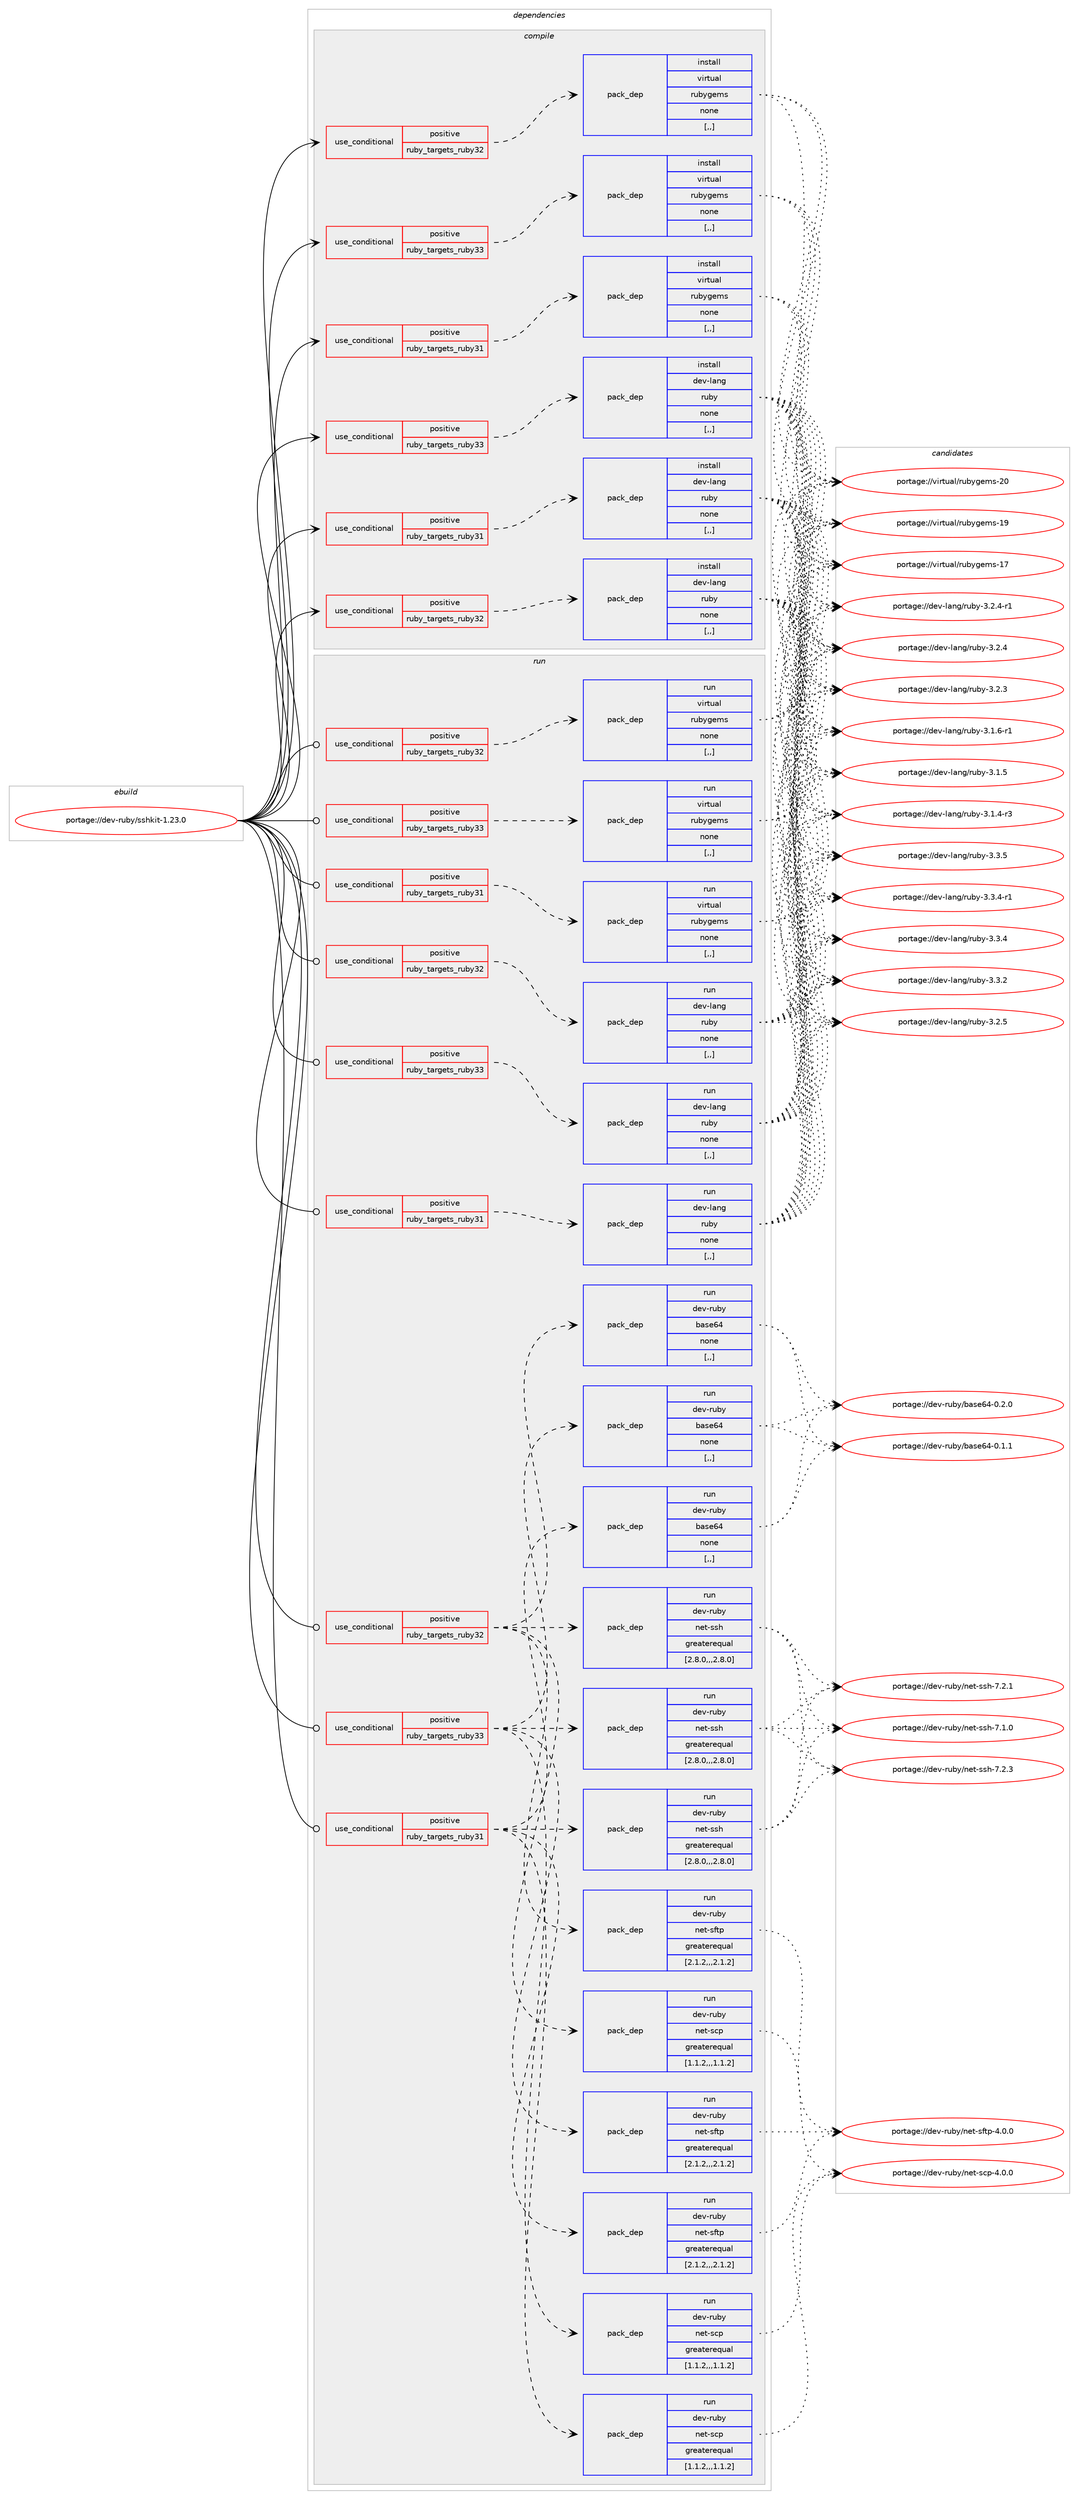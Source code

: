 digraph prolog {

# *************
# Graph options
# *************

newrank=true;
concentrate=true;
compound=true;
graph [rankdir=LR,fontname=Helvetica,fontsize=10,ranksep=1.5];#, ranksep=2.5, nodesep=0.2];
edge  [arrowhead=vee];
node  [fontname=Helvetica,fontsize=10];

# **********
# The ebuild
# **********

subgraph cluster_leftcol {
color=gray;
label=<<i>ebuild</i>>;
id [label="portage://dev-ruby/sshkit-1.23.0", color=red, width=4, href="../dev-ruby/sshkit-1.23.0.svg"];
}

# ****************
# The dependencies
# ****************

subgraph cluster_midcol {
color=gray;
label=<<i>dependencies</i>>;
subgraph cluster_compile {
fillcolor="#eeeeee";
style=filled;
label=<<i>compile</i>>;
subgraph cond188318 {
dependency700925 [label=<<TABLE BORDER="0" CELLBORDER="1" CELLSPACING="0" CELLPADDING="4"><TR><TD ROWSPAN="3" CELLPADDING="10">use_conditional</TD></TR><TR><TD>positive</TD></TR><TR><TD>ruby_targets_ruby31</TD></TR></TABLE>>, shape=none, color=red];
subgraph pack507626 {
dependency700926 [label=<<TABLE BORDER="0" CELLBORDER="1" CELLSPACING="0" CELLPADDING="4" WIDTH="220"><TR><TD ROWSPAN="6" CELLPADDING="30">pack_dep</TD></TR><TR><TD WIDTH="110">install</TD></TR><TR><TD>dev-lang</TD></TR><TR><TD>ruby</TD></TR><TR><TD>none</TD></TR><TR><TD>[,,]</TD></TR></TABLE>>, shape=none, color=blue];
}
dependency700925:e -> dependency700926:w [weight=20,style="dashed",arrowhead="vee"];
}
id:e -> dependency700925:w [weight=20,style="solid",arrowhead="vee"];
subgraph cond188319 {
dependency700927 [label=<<TABLE BORDER="0" CELLBORDER="1" CELLSPACING="0" CELLPADDING="4"><TR><TD ROWSPAN="3" CELLPADDING="10">use_conditional</TD></TR><TR><TD>positive</TD></TR><TR><TD>ruby_targets_ruby31</TD></TR></TABLE>>, shape=none, color=red];
subgraph pack507627 {
dependency700928 [label=<<TABLE BORDER="0" CELLBORDER="1" CELLSPACING="0" CELLPADDING="4" WIDTH="220"><TR><TD ROWSPAN="6" CELLPADDING="30">pack_dep</TD></TR><TR><TD WIDTH="110">install</TD></TR><TR><TD>virtual</TD></TR><TR><TD>rubygems</TD></TR><TR><TD>none</TD></TR><TR><TD>[,,]</TD></TR></TABLE>>, shape=none, color=blue];
}
dependency700927:e -> dependency700928:w [weight=20,style="dashed",arrowhead="vee"];
}
id:e -> dependency700927:w [weight=20,style="solid",arrowhead="vee"];
subgraph cond188320 {
dependency700929 [label=<<TABLE BORDER="0" CELLBORDER="1" CELLSPACING="0" CELLPADDING="4"><TR><TD ROWSPAN="3" CELLPADDING="10">use_conditional</TD></TR><TR><TD>positive</TD></TR><TR><TD>ruby_targets_ruby32</TD></TR></TABLE>>, shape=none, color=red];
subgraph pack507628 {
dependency700930 [label=<<TABLE BORDER="0" CELLBORDER="1" CELLSPACING="0" CELLPADDING="4" WIDTH="220"><TR><TD ROWSPAN="6" CELLPADDING="30">pack_dep</TD></TR><TR><TD WIDTH="110">install</TD></TR><TR><TD>dev-lang</TD></TR><TR><TD>ruby</TD></TR><TR><TD>none</TD></TR><TR><TD>[,,]</TD></TR></TABLE>>, shape=none, color=blue];
}
dependency700929:e -> dependency700930:w [weight=20,style="dashed",arrowhead="vee"];
}
id:e -> dependency700929:w [weight=20,style="solid",arrowhead="vee"];
subgraph cond188321 {
dependency700931 [label=<<TABLE BORDER="0" CELLBORDER="1" CELLSPACING="0" CELLPADDING="4"><TR><TD ROWSPAN="3" CELLPADDING="10">use_conditional</TD></TR><TR><TD>positive</TD></TR><TR><TD>ruby_targets_ruby32</TD></TR></TABLE>>, shape=none, color=red];
subgraph pack507629 {
dependency700932 [label=<<TABLE BORDER="0" CELLBORDER="1" CELLSPACING="0" CELLPADDING="4" WIDTH="220"><TR><TD ROWSPAN="6" CELLPADDING="30">pack_dep</TD></TR><TR><TD WIDTH="110">install</TD></TR><TR><TD>virtual</TD></TR><TR><TD>rubygems</TD></TR><TR><TD>none</TD></TR><TR><TD>[,,]</TD></TR></TABLE>>, shape=none, color=blue];
}
dependency700931:e -> dependency700932:w [weight=20,style="dashed",arrowhead="vee"];
}
id:e -> dependency700931:w [weight=20,style="solid",arrowhead="vee"];
subgraph cond188322 {
dependency700933 [label=<<TABLE BORDER="0" CELLBORDER="1" CELLSPACING="0" CELLPADDING="4"><TR><TD ROWSPAN="3" CELLPADDING="10">use_conditional</TD></TR><TR><TD>positive</TD></TR><TR><TD>ruby_targets_ruby33</TD></TR></TABLE>>, shape=none, color=red];
subgraph pack507630 {
dependency700934 [label=<<TABLE BORDER="0" CELLBORDER="1" CELLSPACING="0" CELLPADDING="4" WIDTH="220"><TR><TD ROWSPAN="6" CELLPADDING="30">pack_dep</TD></TR><TR><TD WIDTH="110">install</TD></TR><TR><TD>dev-lang</TD></TR><TR><TD>ruby</TD></TR><TR><TD>none</TD></TR><TR><TD>[,,]</TD></TR></TABLE>>, shape=none, color=blue];
}
dependency700933:e -> dependency700934:w [weight=20,style="dashed",arrowhead="vee"];
}
id:e -> dependency700933:w [weight=20,style="solid",arrowhead="vee"];
subgraph cond188323 {
dependency700935 [label=<<TABLE BORDER="0" CELLBORDER="1" CELLSPACING="0" CELLPADDING="4"><TR><TD ROWSPAN="3" CELLPADDING="10">use_conditional</TD></TR><TR><TD>positive</TD></TR><TR><TD>ruby_targets_ruby33</TD></TR></TABLE>>, shape=none, color=red];
subgraph pack507631 {
dependency700936 [label=<<TABLE BORDER="0" CELLBORDER="1" CELLSPACING="0" CELLPADDING="4" WIDTH="220"><TR><TD ROWSPAN="6" CELLPADDING="30">pack_dep</TD></TR><TR><TD WIDTH="110">install</TD></TR><TR><TD>virtual</TD></TR><TR><TD>rubygems</TD></TR><TR><TD>none</TD></TR><TR><TD>[,,]</TD></TR></TABLE>>, shape=none, color=blue];
}
dependency700935:e -> dependency700936:w [weight=20,style="dashed",arrowhead="vee"];
}
id:e -> dependency700935:w [weight=20,style="solid",arrowhead="vee"];
}
subgraph cluster_compileandrun {
fillcolor="#eeeeee";
style=filled;
label=<<i>compile and run</i>>;
}
subgraph cluster_run {
fillcolor="#eeeeee";
style=filled;
label=<<i>run</i>>;
subgraph cond188324 {
dependency700937 [label=<<TABLE BORDER="0" CELLBORDER="1" CELLSPACING="0" CELLPADDING="4"><TR><TD ROWSPAN="3" CELLPADDING="10">use_conditional</TD></TR><TR><TD>positive</TD></TR><TR><TD>ruby_targets_ruby31</TD></TR></TABLE>>, shape=none, color=red];
subgraph pack507632 {
dependency700938 [label=<<TABLE BORDER="0" CELLBORDER="1" CELLSPACING="0" CELLPADDING="4" WIDTH="220"><TR><TD ROWSPAN="6" CELLPADDING="30">pack_dep</TD></TR><TR><TD WIDTH="110">run</TD></TR><TR><TD>dev-lang</TD></TR><TR><TD>ruby</TD></TR><TR><TD>none</TD></TR><TR><TD>[,,]</TD></TR></TABLE>>, shape=none, color=blue];
}
dependency700937:e -> dependency700938:w [weight=20,style="dashed",arrowhead="vee"];
}
id:e -> dependency700937:w [weight=20,style="solid",arrowhead="odot"];
subgraph cond188325 {
dependency700939 [label=<<TABLE BORDER="0" CELLBORDER="1" CELLSPACING="0" CELLPADDING="4"><TR><TD ROWSPAN="3" CELLPADDING="10">use_conditional</TD></TR><TR><TD>positive</TD></TR><TR><TD>ruby_targets_ruby31</TD></TR></TABLE>>, shape=none, color=red];
subgraph pack507633 {
dependency700940 [label=<<TABLE BORDER="0" CELLBORDER="1" CELLSPACING="0" CELLPADDING="4" WIDTH="220"><TR><TD ROWSPAN="6" CELLPADDING="30">pack_dep</TD></TR><TR><TD WIDTH="110">run</TD></TR><TR><TD>dev-ruby</TD></TR><TR><TD>base64</TD></TR><TR><TD>none</TD></TR><TR><TD>[,,]</TD></TR></TABLE>>, shape=none, color=blue];
}
dependency700939:e -> dependency700940:w [weight=20,style="dashed",arrowhead="vee"];
subgraph pack507634 {
dependency700941 [label=<<TABLE BORDER="0" CELLBORDER="1" CELLSPACING="0" CELLPADDING="4" WIDTH="220"><TR><TD ROWSPAN="6" CELLPADDING="30">pack_dep</TD></TR><TR><TD WIDTH="110">run</TD></TR><TR><TD>dev-ruby</TD></TR><TR><TD>net-ssh</TD></TR><TR><TD>greaterequal</TD></TR><TR><TD>[2.8.0,,,2.8.0]</TD></TR></TABLE>>, shape=none, color=blue];
}
dependency700939:e -> dependency700941:w [weight=20,style="dashed",arrowhead="vee"];
subgraph pack507635 {
dependency700942 [label=<<TABLE BORDER="0" CELLBORDER="1" CELLSPACING="0" CELLPADDING="4" WIDTH="220"><TR><TD ROWSPAN="6" CELLPADDING="30">pack_dep</TD></TR><TR><TD WIDTH="110">run</TD></TR><TR><TD>dev-ruby</TD></TR><TR><TD>net-scp</TD></TR><TR><TD>greaterequal</TD></TR><TR><TD>[1.1.2,,,1.1.2]</TD></TR></TABLE>>, shape=none, color=blue];
}
dependency700939:e -> dependency700942:w [weight=20,style="dashed",arrowhead="vee"];
subgraph pack507636 {
dependency700943 [label=<<TABLE BORDER="0" CELLBORDER="1" CELLSPACING="0" CELLPADDING="4" WIDTH="220"><TR><TD ROWSPAN="6" CELLPADDING="30">pack_dep</TD></TR><TR><TD WIDTH="110">run</TD></TR><TR><TD>dev-ruby</TD></TR><TR><TD>net-sftp</TD></TR><TR><TD>greaterequal</TD></TR><TR><TD>[2.1.2,,,2.1.2]</TD></TR></TABLE>>, shape=none, color=blue];
}
dependency700939:e -> dependency700943:w [weight=20,style="dashed",arrowhead="vee"];
}
id:e -> dependency700939:w [weight=20,style="solid",arrowhead="odot"];
subgraph cond188326 {
dependency700944 [label=<<TABLE BORDER="0" CELLBORDER="1" CELLSPACING="0" CELLPADDING="4"><TR><TD ROWSPAN="3" CELLPADDING="10">use_conditional</TD></TR><TR><TD>positive</TD></TR><TR><TD>ruby_targets_ruby31</TD></TR></TABLE>>, shape=none, color=red];
subgraph pack507637 {
dependency700945 [label=<<TABLE BORDER="0" CELLBORDER="1" CELLSPACING="0" CELLPADDING="4" WIDTH="220"><TR><TD ROWSPAN="6" CELLPADDING="30">pack_dep</TD></TR><TR><TD WIDTH="110">run</TD></TR><TR><TD>virtual</TD></TR><TR><TD>rubygems</TD></TR><TR><TD>none</TD></TR><TR><TD>[,,]</TD></TR></TABLE>>, shape=none, color=blue];
}
dependency700944:e -> dependency700945:w [weight=20,style="dashed",arrowhead="vee"];
}
id:e -> dependency700944:w [weight=20,style="solid",arrowhead="odot"];
subgraph cond188327 {
dependency700946 [label=<<TABLE BORDER="0" CELLBORDER="1" CELLSPACING="0" CELLPADDING="4"><TR><TD ROWSPAN="3" CELLPADDING="10">use_conditional</TD></TR><TR><TD>positive</TD></TR><TR><TD>ruby_targets_ruby32</TD></TR></TABLE>>, shape=none, color=red];
subgraph pack507638 {
dependency700947 [label=<<TABLE BORDER="0" CELLBORDER="1" CELLSPACING="0" CELLPADDING="4" WIDTH="220"><TR><TD ROWSPAN="6" CELLPADDING="30">pack_dep</TD></TR><TR><TD WIDTH="110">run</TD></TR><TR><TD>dev-lang</TD></TR><TR><TD>ruby</TD></TR><TR><TD>none</TD></TR><TR><TD>[,,]</TD></TR></TABLE>>, shape=none, color=blue];
}
dependency700946:e -> dependency700947:w [weight=20,style="dashed",arrowhead="vee"];
}
id:e -> dependency700946:w [weight=20,style="solid",arrowhead="odot"];
subgraph cond188328 {
dependency700948 [label=<<TABLE BORDER="0" CELLBORDER="1" CELLSPACING="0" CELLPADDING="4"><TR><TD ROWSPAN="3" CELLPADDING="10">use_conditional</TD></TR><TR><TD>positive</TD></TR><TR><TD>ruby_targets_ruby32</TD></TR></TABLE>>, shape=none, color=red];
subgraph pack507639 {
dependency700949 [label=<<TABLE BORDER="0" CELLBORDER="1" CELLSPACING="0" CELLPADDING="4" WIDTH="220"><TR><TD ROWSPAN="6" CELLPADDING="30">pack_dep</TD></TR><TR><TD WIDTH="110">run</TD></TR><TR><TD>dev-ruby</TD></TR><TR><TD>base64</TD></TR><TR><TD>none</TD></TR><TR><TD>[,,]</TD></TR></TABLE>>, shape=none, color=blue];
}
dependency700948:e -> dependency700949:w [weight=20,style="dashed",arrowhead="vee"];
subgraph pack507640 {
dependency700950 [label=<<TABLE BORDER="0" CELLBORDER="1" CELLSPACING="0" CELLPADDING="4" WIDTH="220"><TR><TD ROWSPAN="6" CELLPADDING="30">pack_dep</TD></TR><TR><TD WIDTH="110">run</TD></TR><TR><TD>dev-ruby</TD></TR><TR><TD>net-ssh</TD></TR><TR><TD>greaterequal</TD></TR><TR><TD>[2.8.0,,,2.8.0]</TD></TR></TABLE>>, shape=none, color=blue];
}
dependency700948:e -> dependency700950:w [weight=20,style="dashed",arrowhead="vee"];
subgraph pack507641 {
dependency700951 [label=<<TABLE BORDER="0" CELLBORDER="1" CELLSPACING="0" CELLPADDING="4" WIDTH="220"><TR><TD ROWSPAN="6" CELLPADDING="30">pack_dep</TD></TR><TR><TD WIDTH="110">run</TD></TR><TR><TD>dev-ruby</TD></TR><TR><TD>net-scp</TD></TR><TR><TD>greaterequal</TD></TR><TR><TD>[1.1.2,,,1.1.2]</TD></TR></TABLE>>, shape=none, color=blue];
}
dependency700948:e -> dependency700951:w [weight=20,style="dashed",arrowhead="vee"];
subgraph pack507642 {
dependency700952 [label=<<TABLE BORDER="0" CELLBORDER="1" CELLSPACING="0" CELLPADDING="4" WIDTH="220"><TR><TD ROWSPAN="6" CELLPADDING="30">pack_dep</TD></TR><TR><TD WIDTH="110">run</TD></TR><TR><TD>dev-ruby</TD></TR><TR><TD>net-sftp</TD></TR><TR><TD>greaterequal</TD></TR><TR><TD>[2.1.2,,,2.1.2]</TD></TR></TABLE>>, shape=none, color=blue];
}
dependency700948:e -> dependency700952:w [weight=20,style="dashed",arrowhead="vee"];
}
id:e -> dependency700948:w [weight=20,style="solid",arrowhead="odot"];
subgraph cond188329 {
dependency700953 [label=<<TABLE BORDER="0" CELLBORDER="1" CELLSPACING="0" CELLPADDING="4"><TR><TD ROWSPAN="3" CELLPADDING="10">use_conditional</TD></TR><TR><TD>positive</TD></TR><TR><TD>ruby_targets_ruby32</TD></TR></TABLE>>, shape=none, color=red];
subgraph pack507643 {
dependency700954 [label=<<TABLE BORDER="0" CELLBORDER="1" CELLSPACING="0" CELLPADDING="4" WIDTH="220"><TR><TD ROWSPAN="6" CELLPADDING="30">pack_dep</TD></TR><TR><TD WIDTH="110">run</TD></TR><TR><TD>virtual</TD></TR><TR><TD>rubygems</TD></TR><TR><TD>none</TD></TR><TR><TD>[,,]</TD></TR></TABLE>>, shape=none, color=blue];
}
dependency700953:e -> dependency700954:w [weight=20,style="dashed",arrowhead="vee"];
}
id:e -> dependency700953:w [weight=20,style="solid",arrowhead="odot"];
subgraph cond188330 {
dependency700955 [label=<<TABLE BORDER="0" CELLBORDER="1" CELLSPACING="0" CELLPADDING="4"><TR><TD ROWSPAN="3" CELLPADDING="10">use_conditional</TD></TR><TR><TD>positive</TD></TR><TR><TD>ruby_targets_ruby33</TD></TR></TABLE>>, shape=none, color=red];
subgraph pack507644 {
dependency700956 [label=<<TABLE BORDER="0" CELLBORDER="1" CELLSPACING="0" CELLPADDING="4" WIDTH="220"><TR><TD ROWSPAN="6" CELLPADDING="30">pack_dep</TD></TR><TR><TD WIDTH="110">run</TD></TR><TR><TD>dev-lang</TD></TR><TR><TD>ruby</TD></TR><TR><TD>none</TD></TR><TR><TD>[,,]</TD></TR></TABLE>>, shape=none, color=blue];
}
dependency700955:e -> dependency700956:w [weight=20,style="dashed",arrowhead="vee"];
}
id:e -> dependency700955:w [weight=20,style="solid",arrowhead="odot"];
subgraph cond188331 {
dependency700957 [label=<<TABLE BORDER="0" CELLBORDER="1" CELLSPACING="0" CELLPADDING="4"><TR><TD ROWSPAN="3" CELLPADDING="10">use_conditional</TD></TR><TR><TD>positive</TD></TR><TR><TD>ruby_targets_ruby33</TD></TR></TABLE>>, shape=none, color=red];
subgraph pack507645 {
dependency700958 [label=<<TABLE BORDER="0" CELLBORDER="1" CELLSPACING="0" CELLPADDING="4" WIDTH="220"><TR><TD ROWSPAN="6" CELLPADDING="30">pack_dep</TD></TR><TR><TD WIDTH="110">run</TD></TR><TR><TD>dev-ruby</TD></TR><TR><TD>base64</TD></TR><TR><TD>none</TD></TR><TR><TD>[,,]</TD></TR></TABLE>>, shape=none, color=blue];
}
dependency700957:e -> dependency700958:w [weight=20,style="dashed",arrowhead="vee"];
subgraph pack507646 {
dependency700959 [label=<<TABLE BORDER="0" CELLBORDER="1" CELLSPACING="0" CELLPADDING="4" WIDTH="220"><TR><TD ROWSPAN="6" CELLPADDING="30">pack_dep</TD></TR><TR><TD WIDTH="110">run</TD></TR><TR><TD>dev-ruby</TD></TR><TR><TD>net-ssh</TD></TR><TR><TD>greaterequal</TD></TR><TR><TD>[2.8.0,,,2.8.0]</TD></TR></TABLE>>, shape=none, color=blue];
}
dependency700957:e -> dependency700959:w [weight=20,style="dashed",arrowhead="vee"];
subgraph pack507647 {
dependency700960 [label=<<TABLE BORDER="0" CELLBORDER="1" CELLSPACING="0" CELLPADDING="4" WIDTH="220"><TR><TD ROWSPAN="6" CELLPADDING="30">pack_dep</TD></TR><TR><TD WIDTH="110">run</TD></TR><TR><TD>dev-ruby</TD></TR><TR><TD>net-scp</TD></TR><TR><TD>greaterequal</TD></TR><TR><TD>[1.1.2,,,1.1.2]</TD></TR></TABLE>>, shape=none, color=blue];
}
dependency700957:e -> dependency700960:w [weight=20,style="dashed",arrowhead="vee"];
subgraph pack507648 {
dependency700961 [label=<<TABLE BORDER="0" CELLBORDER="1" CELLSPACING="0" CELLPADDING="4" WIDTH="220"><TR><TD ROWSPAN="6" CELLPADDING="30">pack_dep</TD></TR><TR><TD WIDTH="110">run</TD></TR><TR><TD>dev-ruby</TD></TR><TR><TD>net-sftp</TD></TR><TR><TD>greaterequal</TD></TR><TR><TD>[2.1.2,,,2.1.2]</TD></TR></TABLE>>, shape=none, color=blue];
}
dependency700957:e -> dependency700961:w [weight=20,style="dashed",arrowhead="vee"];
}
id:e -> dependency700957:w [weight=20,style="solid",arrowhead="odot"];
subgraph cond188332 {
dependency700962 [label=<<TABLE BORDER="0" CELLBORDER="1" CELLSPACING="0" CELLPADDING="4"><TR><TD ROWSPAN="3" CELLPADDING="10">use_conditional</TD></TR><TR><TD>positive</TD></TR><TR><TD>ruby_targets_ruby33</TD></TR></TABLE>>, shape=none, color=red];
subgraph pack507649 {
dependency700963 [label=<<TABLE BORDER="0" CELLBORDER="1" CELLSPACING="0" CELLPADDING="4" WIDTH="220"><TR><TD ROWSPAN="6" CELLPADDING="30">pack_dep</TD></TR><TR><TD WIDTH="110">run</TD></TR><TR><TD>virtual</TD></TR><TR><TD>rubygems</TD></TR><TR><TD>none</TD></TR><TR><TD>[,,]</TD></TR></TABLE>>, shape=none, color=blue];
}
dependency700962:e -> dependency700963:w [weight=20,style="dashed",arrowhead="vee"];
}
id:e -> dependency700962:w [weight=20,style="solid",arrowhead="odot"];
}
}

# **************
# The candidates
# **************

subgraph cluster_choices {
rank=same;
color=gray;
label=<<i>candidates</i>>;

subgraph choice507626 {
color=black;
nodesep=1;
choice10010111845108971101034711411798121455146514653 [label="portage://dev-lang/ruby-3.3.5", color=red, width=4,href="../dev-lang/ruby-3.3.5.svg"];
choice100101118451089711010347114117981214551465146524511449 [label="portage://dev-lang/ruby-3.3.4-r1", color=red, width=4,href="../dev-lang/ruby-3.3.4-r1.svg"];
choice10010111845108971101034711411798121455146514652 [label="portage://dev-lang/ruby-3.3.4", color=red, width=4,href="../dev-lang/ruby-3.3.4.svg"];
choice10010111845108971101034711411798121455146514650 [label="portage://dev-lang/ruby-3.3.2", color=red, width=4,href="../dev-lang/ruby-3.3.2.svg"];
choice10010111845108971101034711411798121455146504653 [label="portage://dev-lang/ruby-3.2.5", color=red, width=4,href="../dev-lang/ruby-3.2.5.svg"];
choice100101118451089711010347114117981214551465046524511449 [label="portage://dev-lang/ruby-3.2.4-r1", color=red, width=4,href="../dev-lang/ruby-3.2.4-r1.svg"];
choice10010111845108971101034711411798121455146504652 [label="portage://dev-lang/ruby-3.2.4", color=red, width=4,href="../dev-lang/ruby-3.2.4.svg"];
choice10010111845108971101034711411798121455146504651 [label="portage://dev-lang/ruby-3.2.3", color=red, width=4,href="../dev-lang/ruby-3.2.3.svg"];
choice100101118451089711010347114117981214551464946544511449 [label="portage://dev-lang/ruby-3.1.6-r1", color=red, width=4,href="../dev-lang/ruby-3.1.6-r1.svg"];
choice10010111845108971101034711411798121455146494653 [label="portage://dev-lang/ruby-3.1.5", color=red, width=4,href="../dev-lang/ruby-3.1.5.svg"];
choice100101118451089711010347114117981214551464946524511451 [label="portage://dev-lang/ruby-3.1.4-r3", color=red, width=4,href="../dev-lang/ruby-3.1.4-r3.svg"];
dependency700926:e -> choice10010111845108971101034711411798121455146514653:w [style=dotted,weight="100"];
dependency700926:e -> choice100101118451089711010347114117981214551465146524511449:w [style=dotted,weight="100"];
dependency700926:e -> choice10010111845108971101034711411798121455146514652:w [style=dotted,weight="100"];
dependency700926:e -> choice10010111845108971101034711411798121455146514650:w [style=dotted,weight="100"];
dependency700926:e -> choice10010111845108971101034711411798121455146504653:w [style=dotted,weight="100"];
dependency700926:e -> choice100101118451089711010347114117981214551465046524511449:w [style=dotted,weight="100"];
dependency700926:e -> choice10010111845108971101034711411798121455146504652:w [style=dotted,weight="100"];
dependency700926:e -> choice10010111845108971101034711411798121455146504651:w [style=dotted,weight="100"];
dependency700926:e -> choice100101118451089711010347114117981214551464946544511449:w [style=dotted,weight="100"];
dependency700926:e -> choice10010111845108971101034711411798121455146494653:w [style=dotted,weight="100"];
dependency700926:e -> choice100101118451089711010347114117981214551464946524511451:w [style=dotted,weight="100"];
}
subgraph choice507627 {
color=black;
nodesep=1;
choice118105114116117971084711411798121103101109115455048 [label="portage://virtual/rubygems-20", color=red, width=4,href="../virtual/rubygems-20.svg"];
choice118105114116117971084711411798121103101109115454957 [label="portage://virtual/rubygems-19", color=red, width=4,href="../virtual/rubygems-19.svg"];
choice118105114116117971084711411798121103101109115454955 [label="portage://virtual/rubygems-17", color=red, width=4,href="../virtual/rubygems-17.svg"];
dependency700928:e -> choice118105114116117971084711411798121103101109115455048:w [style=dotted,weight="100"];
dependency700928:e -> choice118105114116117971084711411798121103101109115454957:w [style=dotted,weight="100"];
dependency700928:e -> choice118105114116117971084711411798121103101109115454955:w [style=dotted,weight="100"];
}
subgraph choice507628 {
color=black;
nodesep=1;
choice10010111845108971101034711411798121455146514653 [label="portage://dev-lang/ruby-3.3.5", color=red, width=4,href="../dev-lang/ruby-3.3.5.svg"];
choice100101118451089711010347114117981214551465146524511449 [label="portage://dev-lang/ruby-3.3.4-r1", color=red, width=4,href="../dev-lang/ruby-3.3.4-r1.svg"];
choice10010111845108971101034711411798121455146514652 [label="portage://dev-lang/ruby-3.3.4", color=red, width=4,href="../dev-lang/ruby-3.3.4.svg"];
choice10010111845108971101034711411798121455146514650 [label="portage://dev-lang/ruby-3.3.2", color=red, width=4,href="../dev-lang/ruby-3.3.2.svg"];
choice10010111845108971101034711411798121455146504653 [label="portage://dev-lang/ruby-3.2.5", color=red, width=4,href="../dev-lang/ruby-3.2.5.svg"];
choice100101118451089711010347114117981214551465046524511449 [label="portage://dev-lang/ruby-3.2.4-r1", color=red, width=4,href="../dev-lang/ruby-3.2.4-r1.svg"];
choice10010111845108971101034711411798121455146504652 [label="portage://dev-lang/ruby-3.2.4", color=red, width=4,href="../dev-lang/ruby-3.2.4.svg"];
choice10010111845108971101034711411798121455146504651 [label="portage://dev-lang/ruby-3.2.3", color=red, width=4,href="../dev-lang/ruby-3.2.3.svg"];
choice100101118451089711010347114117981214551464946544511449 [label="portage://dev-lang/ruby-3.1.6-r1", color=red, width=4,href="../dev-lang/ruby-3.1.6-r1.svg"];
choice10010111845108971101034711411798121455146494653 [label="portage://dev-lang/ruby-3.1.5", color=red, width=4,href="../dev-lang/ruby-3.1.5.svg"];
choice100101118451089711010347114117981214551464946524511451 [label="portage://dev-lang/ruby-3.1.4-r3", color=red, width=4,href="../dev-lang/ruby-3.1.4-r3.svg"];
dependency700930:e -> choice10010111845108971101034711411798121455146514653:w [style=dotted,weight="100"];
dependency700930:e -> choice100101118451089711010347114117981214551465146524511449:w [style=dotted,weight="100"];
dependency700930:e -> choice10010111845108971101034711411798121455146514652:w [style=dotted,weight="100"];
dependency700930:e -> choice10010111845108971101034711411798121455146514650:w [style=dotted,weight="100"];
dependency700930:e -> choice10010111845108971101034711411798121455146504653:w [style=dotted,weight="100"];
dependency700930:e -> choice100101118451089711010347114117981214551465046524511449:w [style=dotted,weight="100"];
dependency700930:e -> choice10010111845108971101034711411798121455146504652:w [style=dotted,weight="100"];
dependency700930:e -> choice10010111845108971101034711411798121455146504651:w [style=dotted,weight="100"];
dependency700930:e -> choice100101118451089711010347114117981214551464946544511449:w [style=dotted,weight="100"];
dependency700930:e -> choice10010111845108971101034711411798121455146494653:w [style=dotted,weight="100"];
dependency700930:e -> choice100101118451089711010347114117981214551464946524511451:w [style=dotted,weight="100"];
}
subgraph choice507629 {
color=black;
nodesep=1;
choice118105114116117971084711411798121103101109115455048 [label="portage://virtual/rubygems-20", color=red, width=4,href="../virtual/rubygems-20.svg"];
choice118105114116117971084711411798121103101109115454957 [label="portage://virtual/rubygems-19", color=red, width=4,href="../virtual/rubygems-19.svg"];
choice118105114116117971084711411798121103101109115454955 [label="portage://virtual/rubygems-17", color=red, width=4,href="../virtual/rubygems-17.svg"];
dependency700932:e -> choice118105114116117971084711411798121103101109115455048:w [style=dotted,weight="100"];
dependency700932:e -> choice118105114116117971084711411798121103101109115454957:w [style=dotted,weight="100"];
dependency700932:e -> choice118105114116117971084711411798121103101109115454955:w [style=dotted,weight="100"];
}
subgraph choice507630 {
color=black;
nodesep=1;
choice10010111845108971101034711411798121455146514653 [label="portage://dev-lang/ruby-3.3.5", color=red, width=4,href="../dev-lang/ruby-3.3.5.svg"];
choice100101118451089711010347114117981214551465146524511449 [label="portage://dev-lang/ruby-3.3.4-r1", color=red, width=4,href="../dev-lang/ruby-3.3.4-r1.svg"];
choice10010111845108971101034711411798121455146514652 [label="portage://dev-lang/ruby-3.3.4", color=red, width=4,href="../dev-lang/ruby-3.3.4.svg"];
choice10010111845108971101034711411798121455146514650 [label="portage://dev-lang/ruby-3.3.2", color=red, width=4,href="../dev-lang/ruby-3.3.2.svg"];
choice10010111845108971101034711411798121455146504653 [label="portage://dev-lang/ruby-3.2.5", color=red, width=4,href="../dev-lang/ruby-3.2.5.svg"];
choice100101118451089711010347114117981214551465046524511449 [label="portage://dev-lang/ruby-3.2.4-r1", color=red, width=4,href="../dev-lang/ruby-3.2.4-r1.svg"];
choice10010111845108971101034711411798121455146504652 [label="portage://dev-lang/ruby-3.2.4", color=red, width=4,href="../dev-lang/ruby-3.2.4.svg"];
choice10010111845108971101034711411798121455146504651 [label="portage://dev-lang/ruby-3.2.3", color=red, width=4,href="../dev-lang/ruby-3.2.3.svg"];
choice100101118451089711010347114117981214551464946544511449 [label="portage://dev-lang/ruby-3.1.6-r1", color=red, width=4,href="../dev-lang/ruby-3.1.6-r1.svg"];
choice10010111845108971101034711411798121455146494653 [label="portage://dev-lang/ruby-3.1.5", color=red, width=4,href="../dev-lang/ruby-3.1.5.svg"];
choice100101118451089711010347114117981214551464946524511451 [label="portage://dev-lang/ruby-3.1.4-r3", color=red, width=4,href="../dev-lang/ruby-3.1.4-r3.svg"];
dependency700934:e -> choice10010111845108971101034711411798121455146514653:w [style=dotted,weight="100"];
dependency700934:e -> choice100101118451089711010347114117981214551465146524511449:w [style=dotted,weight="100"];
dependency700934:e -> choice10010111845108971101034711411798121455146514652:w [style=dotted,weight="100"];
dependency700934:e -> choice10010111845108971101034711411798121455146514650:w [style=dotted,weight="100"];
dependency700934:e -> choice10010111845108971101034711411798121455146504653:w [style=dotted,weight="100"];
dependency700934:e -> choice100101118451089711010347114117981214551465046524511449:w [style=dotted,weight="100"];
dependency700934:e -> choice10010111845108971101034711411798121455146504652:w [style=dotted,weight="100"];
dependency700934:e -> choice10010111845108971101034711411798121455146504651:w [style=dotted,weight="100"];
dependency700934:e -> choice100101118451089711010347114117981214551464946544511449:w [style=dotted,weight="100"];
dependency700934:e -> choice10010111845108971101034711411798121455146494653:w [style=dotted,weight="100"];
dependency700934:e -> choice100101118451089711010347114117981214551464946524511451:w [style=dotted,weight="100"];
}
subgraph choice507631 {
color=black;
nodesep=1;
choice118105114116117971084711411798121103101109115455048 [label="portage://virtual/rubygems-20", color=red, width=4,href="../virtual/rubygems-20.svg"];
choice118105114116117971084711411798121103101109115454957 [label="portage://virtual/rubygems-19", color=red, width=4,href="../virtual/rubygems-19.svg"];
choice118105114116117971084711411798121103101109115454955 [label="portage://virtual/rubygems-17", color=red, width=4,href="../virtual/rubygems-17.svg"];
dependency700936:e -> choice118105114116117971084711411798121103101109115455048:w [style=dotted,weight="100"];
dependency700936:e -> choice118105114116117971084711411798121103101109115454957:w [style=dotted,weight="100"];
dependency700936:e -> choice118105114116117971084711411798121103101109115454955:w [style=dotted,weight="100"];
}
subgraph choice507632 {
color=black;
nodesep=1;
choice10010111845108971101034711411798121455146514653 [label="portage://dev-lang/ruby-3.3.5", color=red, width=4,href="../dev-lang/ruby-3.3.5.svg"];
choice100101118451089711010347114117981214551465146524511449 [label="portage://dev-lang/ruby-3.3.4-r1", color=red, width=4,href="../dev-lang/ruby-3.3.4-r1.svg"];
choice10010111845108971101034711411798121455146514652 [label="portage://dev-lang/ruby-3.3.4", color=red, width=4,href="../dev-lang/ruby-3.3.4.svg"];
choice10010111845108971101034711411798121455146514650 [label="portage://dev-lang/ruby-3.3.2", color=red, width=4,href="../dev-lang/ruby-3.3.2.svg"];
choice10010111845108971101034711411798121455146504653 [label="portage://dev-lang/ruby-3.2.5", color=red, width=4,href="../dev-lang/ruby-3.2.5.svg"];
choice100101118451089711010347114117981214551465046524511449 [label="portage://dev-lang/ruby-3.2.4-r1", color=red, width=4,href="../dev-lang/ruby-3.2.4-r1.svg"];
choice10010111845108971101034711411798121455146504652 [label="portage://dev-lang/ruby-3.2.4", color=red, width=4,href="../dev-lang/ruby-3.2.4.svg"];
choice10010111845108971101034711411798121455146504651 [label="portage://dev-lang/ruby-3.2.3", color=red, width=4,href="../dev-lang/ruby-3.2.3.svg"];
choice100101118451089711010347114117981214551464946544511449 [label="portage://dev-lang/ruby-3.1.6-r1", color=red, width=4,href="../dev-lang/ruby-3.1.6-r1.svg"];
choice10010111845108971101034711411798121455146494653 [label="portage://dev-lang/ruby-3.1.5", color=red, width=4,href="../dev-lang/ruby-3.1.5.svg"];
choice100101118451089711010347114117981214551464946524511451 [label="portage://dev-lang/ruby-3.1.4-r3", color=red, width=4,href="../dev-lang/ruby-3.1.4-r3.svg"];
dependency700938:e -> choice10010111845108971101034711411798121455146514653:w [style=dotted,weight="100"];
dependency700938:e -> choice100101118451089711010347114117981214551465146524511449:w [style=dotted,weight="100"];
dependency700938:e -> choice10010111845108971101034711411798121455146514652:w [style=dotted,weight="100"];
dependency700938:e -> choice10010111845108971101034711411798121455146514650:w [style=dotted,weight="100"];
dependency700938:e -> choice10010111845108971101034711411798121455146504653:w [style=dotted,weight="100"];
dependency700938:e -> choice100101118451089711010347114117981214551465046524511449:w [style=dotted,weight="100"];
dependency700938:e -> choice10010111845108971101034711411798121455146504652:w [style=dotted,weight="100"];
dependency700938:e -> choice10010111845108971101034711411798121455146504651:w [style=dotted,weight="100"];
dependency700938:e -> choice100101118451089711010347114117981214551464946544511449:w [style=dotted,weight="100"];
dependency700938:e -> choice10010111845108971101034711411798121455146494653:w [style=dotted,weight="100"];
dependency700938:e -> choice100101118451089711010347114117981214551464946524511451:w [style=dotted,weight="100"];
}
subgraph choice507633 {
color=black;
nodesep=1;
choice10010111845114117981214798971151015452454846504648 [label="portage://dev-ruby/base64-0.2.0", color=red, width=4,href="../dev-ruby/base64-0.2.0.svg"];
choice10010111845114117981214798971151015452454846494649 [label="portage://dev-ruby/base64-0.1.1", color=red, width=4,href="../dev-ruby/base64-0.1.1.svg"];
dependency700940:e -> choice10010111845114117981214798971151015452454846504648:w [style=dotted,weight="100"];
dependency700940:e -> choice10010111845114117981214798971151015452454846494649:w [style=dotted,weight="100"];
}
subgraph choice507634 {
color=black;
nodesep=1;
choice10010111845114117981214711010111645115115104455546504651 [label="portage://dev-ruby/net-ssh-7.2.3", color=red, width=4,href="../dev-ruby/net-ssh-7.2.3.svg"];
choice10010111845114117981214711010111645115115104455546504649 [label="portage://dev-ruby/net-ssh-7.2.1", color=red, width=4,href="../dev-ruby/net-ssh-7.2.1.svg"];
choice10010111845114117981214711010111645115115104455546494648 [label="portage://dev-ruby/net-ssh-7.1.0", color=red, width=4,href="../dev-ruby/net-ssh-7.1.0.svg"];
dependency700941:e -> choice10010111845114117981214711010111645115115104455546504651:w [style=dotted,weight="100"];
dependency700941:e -> choice10010111845114117981214711010111645115115104455546504649:w [style=dotted,weight="100"];
dependency700941:e -> choice10010111845114117981214711010111645115115104455546494648:w [style=dotted,weight="100"];
}
subgraph choice507635 {
color=black;
nodesep=1;
choice1001011184511411798121471101011164511599112455246484648 [label="portage://dev-ruby/net-scp-4.0.0", color=red, width=4,href="../dev-ruby/net-scp-4.0.0.svg"];
dependency700942:e -> choice1001011184511411798121471101011164511599112455246484648:w [style=dotted,weight="100"];
}
subgraph choice507636 {
color=black;
nodesep=1;
choice10010111845114117981214711010111645115102116112455246484648 [label="portage://dev-ruby/net-sftp-4.0.0", color=red, width=4,href="../dev-ruby/net-sftp-4.0.0.svg"];
dependency700943:e -> choice10010111845114117981214711010111645115102116112455246484648:w [style=dotted,weight="100"];
}
subgraph choice507637 {
color=black;
nodesep=1;
choice118105114116117971084711411798121103101109115455048 [label="portage://virtual/rubygems-20", color=red, width=4,href="../virtual/rubygems-20.svg"];
choice118105114116117971084711411798121103101109115454957 [label="portage://virtual/rubygems-19", color=red, width=4,href="../virtual/rubygems-19.svg"];
choice118105114116117971084711411798121103101109115454955 [label="portage://virtual/rubygems-17", color=red, width=4,href="../virtual/rubygems-17.svg"];
dependency700945:e -> choice118105114116117971084711411798121103101109115455048:w [style=dotted,weight="100"];
dependency700945:e -> choice118105114116117971084711411798121103101109115454957:w [style=dotted,weight="100"];
dependency700945:e -> choice118105114116117971084711411798121103101109115454955:w [style=dotted,weight="100"];
}
subgraph choice507638 {
color=black;
nodesep=1;
choice10010111845108971101034711411798121455146514653 [label="portage://dev-lang/ruby-3.3.5", color=red, width=4,href="../dev-lang/ruby-3.3.5.svg"];
choice100101118451089711010347114117981214551465146524511449 [label="portage://dev-lang/ruby-3.3.4-r1", color=red, width=4,href="../dev-lang/ruby-3.3.4-r1.svg"];
choice10010111845108971101034711411798121455146514652 [label="portage://dev-lang/ruby-3.3.4", color=red, width=4,href="../dev-lang/ruby-3.3.4.svg"];
choice10010111845108971101034711411798121455146514650 [label="portage://dev-lang/ruby-3.3.2", color=red, width=4,href="../dev-lang/ruby-3.3.2.svg"];
choice10010111845108971101034711411798121455146504653 [label="portage://dev-lang/ruby-3.2.5", color=red, width=4,href="../dev-lang/ruby-3.2.5.svg"];
choice100101118451089711010347114117981214551465046524511449 [label="portage://dev-lang/ruby-3.2.4-r1", color=red, width=4,href="../dev-lang/ruby-3.2.4-r1.svg"];
choice10010111845108971101034711411798121455146504652 [label="portage://dev-lang/ruby-3.2.4", color=red, width=4,href="../dev-lang/ruby-3.2.4.svg"];
choice10010111845108971101034711411798121455146504651 [label="portage://dev-lang/ruby-3.2.3", color=red, width=4,href="../dev-lang/ruby-3.2.3.svg"];
choice100101118451089711010347114117981214551464946544511449 [label="portage://dev-lang/ruby-3.1.6-r1", color=red, width=4,href="../dev-lang/ruby-3.1.6-r1.svg"];
choice10010111845108971101034711411798121455146494653 [label="portage://dev-lang/ruby-3.1.5", color=red, width=4,href="../dev-lang/ruby-3.1.5.svg"];
choice100101118451089711010347114117981214551464946524511451 [label="portage://dev-lang/ruby-3.1.4-r3", color=red, width=4,href="../dev-lang/ruby-3.1.4-r3.svg"];
dependency700947:e -> choice10010111845108971101034711411798121455146514653:w [style=dotted,weight="100"];
dependency700947:e -> choice100101118451089711010347114117981214551465146524511449:w [style=dotted,weight="100"];
dependency700947:e -> choice10010111845108971101034711411798121455146514652:w [style=dotted,weight="100"];
dependency700947:e -> choice10010111845108971101034711411798121455146514650:w [style=dotted,weight="100"];
dependency700947:e -> choice10010111845108971101034711411798121455146504653:w [style=dotted,weight="100"];
dependency700947:e -> choice100101118451089711010347114117981214551465046524511449:w [style=dotted,weight="100"];
dependency700947:e -> choice10010111845108971101034711411798121455146504652:w [style=dotted,weight="100"];
dependency700947:e -> choice10010111845108971101034711411798121455146504651:w [style=dotted,weight="100"];
dependency700947:e -> choice100101118451089711010347114117981214551464946544511449:w [style=dotted,weight="100"];
dependency700947:e -> choice10010111845108971101034711411798121455146494653:w [style=dotted,weight="100"];
dependency700947:e -> choice100101118451089711010347114117981214551464946524511451:w [style=dotted,weight="100"];
}
subgraph choice507639 {
color=black;
nodesep=1;
choice10010111845114117981214798971151015452454846504648 [label="portage://dev-ruby/base64-0.2.0", color=red, width=4,href="../dev-ruby/base64-0.2.0.svg"];
choice10010111845114117981214798971151015452454846494649 [label="portage://dev-ruby/base64-0.1.1", color=red, width=4,href="../dev-ruby/base64-0.1.1.svg"];
dependency700949:e -> choice10010111845114117981214798971151015452454846504648:w [style=dotted,weight="100"];
dependency700949:e -> choice10010111845114117981214798971151015452454846494649:w [style=dotted,weight="100"];
}
subgraph choice507640 {
color=black;
nodesep=1;
choice10010111845114117981214711010111645115115104455546504651 [label="portage://dev-ruby/net-ssh-7.2.3", color=red, width=4,href="../dev-ruby/net-ssh-7.2.3.svg"];
choice10010111845114117981214711010111645115115104455546504649 [label="portage://dev-ruby/net-ssh-7.2.1", color=red, width=4,href="../dev-ruby/net-ssh-7.2.1.svg"];
choice10010111845114117981214711010111645115115104455546494648 [label="portage://dev-ruby/net-ssh-7.1.0", color=red, width=4,href="../dev-ruby/net-ssh-7.1.0.svg"];
dependency700950:e -> choice10010111845114117981214711010111645115115104455546504651:w [style=dotted,weight="100"];
dependency700950:e -> choice10010111845114117981214711010111645115115104455546504649:w [style=dotted,weight="100"];
dependency700950:e -> choice10010111845114117981214711010111645115115104455546494648:w [style=dotted,weight="100"];
}
subgraph choice507641 {
color=black;
nodesep=1;
choice1001011184511411798121471101011164511599112455246484648 [label="portage://dev-ruby/net-scp-4.0.0", color=red, width=4,href="../dev-ruby/net-scp-4.0.0.svg"];
dependency700951:e -> choice1001011184511411798121471101011164511599112455246484648:w [style=dotted,weight="100"];
}
subgraph choice507642 {
color=black;
nodesep=1;
choice10010111845114117981214711010111645115102116112455246484648 [label="portage://dev-ruby/net-sftp-4.0.0", color=red, width=4,href="../dev-ruby/net-sftp-4.0.0.svg"];
dependency700952:e -> choice10010111845114117981214711010111645115102116112455246484648:w [style=dotted,weight="100"];
}
subgraph choice507643 {
color=black;
nodesep=1;
choice118105114116117971084711411798121103101109115455048 [label="portage://virtual/rubygems-20", color=red, width=4,href="../virtual/rubygems-20.svg"];
choice118105114116117971084711411798121103101109115454957 [label="portage://virtual/rubygems-19", color=red, width=4,href="../virtual/rubygems-19.svg"];
choice118105114116117971084711411798121103101109115454955 [label="portage://virtual/rubygems-17", color=red, width=4,href="../virtual/rubygems-17.svg"];
dependency700954:e -> choice118105114116117971084711411798121103101109115455048:w [style=dotted,weight="100"];
dependency700954:e -> choice118105114116117971084711411798121103101109115454957:w [style=dotted,weight="100"];
dependency700954:e -> choice118105114116117971084711411798121103101109115454955:w [style=dotted,weight="100"];
}
subgraph choice507644 {
color=black;
nodesep=1;
choice10010111845108971101034711411798121455146514653 [label="portage://dev-lang/ruby-3.3.5", color=red, width=4,href="../dev-lang/ruby-3.3.5.svg"];
choice100101118451089711010347114117981214551465146524511449 [label="portage://dev-lang/ruby-3.3.4-r1", color=red, width=4,href="../dev-lang/ruby-3.3.4-r1.svg"];
choice10010111845108971101034711411798121455146514652 [label="portage://dev-lang/ruby-3.3.4", color=red, width=4,href="../dev-lang/ruby-3.3.4.svg"];
choice10010111845108971101034711411798121455146514650 [label="portage://dev-lang/ruby-3.3.2", color=red, width=4,href="../dev-lang/ruby-3.3.2.svg"];
choice10010111845108971101034711411798121455146504653 [label="portage://dev-lang/ruby-3.2.5", color=red, width=4,href="../dev-lang/ruby-3.2.5.svg"];
choice100101118451089711010347114117981214551465046524511449 [label="portage://dev-lang/ruby-3.2.4-r1", color=red, width=4,href="../dev-lang/ruby-3.2.4-r1.svg"];
choice10010111845108971101034711411798121455146504652 [label="portage://dev-lang/ruby-3.2.4", color=red, width=4,href="../dev-lang/ruby-3.2.4.svg"];
choice10010111845108971101034711411798121455146504651 [label="portage://dev-lang/ruby-3.2.3", color=red, width=4,href="../dev-lang/ruby-3.2.3.svg"];
choice100101118451089711010347114117981214551464946544511449 [label="portage://dev-lang/ruby-3.1.6-r1", color=red, width=4,href="../dev-lang/ruby-3.1.6-r1.svg"];
choice10010111845108971101034711411798121455146494653 [label="portage://dev-lang/ruby-3.1.5", color=red, width=4,href="../dev-lang/ruby-3.1.5.svg"];
choice100101118451089711010347114117981214551464946524511451 [label="portage://dev-lang/ruby-3.1.4-r3", color=red, width=4,href="../dev-lang/ruby-3.1.4-r3.svg"];
dependency700956:e -> choice10010111845108971101034711411798121455146514653:w [style=dotted,weight="100"];
dependency700956:e -> choice100101118451089711010347114117981214551465146524511449:w [style=dotted,weight="100"];
dependency700956:e -> choice10010111845108971101034711411798121455146514652:w [style=dotted,weight="100"];
dependency700956:e -> choice10010111845108971101034711411798121455146514650:w [style=dotted,weight="100"];
dependency700956:e -> choice10010111845108971101034711411798121455146504653:w [style=dotted,weight="100"];
dependency700956:e -> choice100101118451089711010347114117981214551465046524511449:w [style=dotted,weight="100"];
dependency700956:e -> choice10010111845108971101034711411798121455146504652:w [style=dotted,weight="100"];
dependency700956:e -> choice10010111845108971101034711411798121455146504651:w [style=dotted,weight="100"];
dependency700956:e -> choice100101118451089711010347114117981214551464946544511449:w [style=dotted,weight="100"];
dependency700956:e -> choice10010111845108971101034711411798121455146494653:w [style=dotted,weight="100"];
dependency700956:e -> choice100101118451089711010347114117981214551464946524511451:w [style=dotted,weight="100"];
}
subgraph choice507645 {
color=black;
nodesep=1;
choice10010111845114117981214798971151015452454846504648 [label="portage://dev-ruby/base64-0.2.0", color=red, width=4,href="../dev-ruby/base64-0.2.0.svg"];
choice10010111845114117981214798971151015452454846494649 [label="portage://dev-ruby/base64-0.1.1", color=red, width=4,href="../dev-ruby/base64-0.1.1.svg"];
dependency700958:e -> choice10010111845114117981214798971151015452454846504648:w [style=dotted,weight="100"];
dependency700958:e -> choice10010111845114117981214798971151015452454846494649:w [style=dotted,weight="100"];
}
subgraph choice507646 {
color=black;
nodesep=1;
choice10010111845114117981214711010111645115115104455546504651 [label="portage://dev-ruby/net-ssh-7.2.3", color=red, width=4,href="../dev-ruby/net-ssh-7.2.3.svg"];
choice10010111845114117981214711010111645115115104455546504649 [label="portage://dev-ruby/net-ssh-7.2.1", color=red, width=4,href="../dev-ruby/net-ssh-7.2.1.svg"];
choice10010111845114117981214711010111645115115104455546494648 [label="portage://dev-ruby/net-ssh-7.1.0", color=red, width=4,href="../dev-ruby/net-ssh-7.1.0.svg"];
dependency700959:e -> choice10010111845114117981214711010111645115115104455546504651:w [style=dotted,weight="100"];
dependency700959:e -> choice10010111845114117981214711010111645115115104455546504649:w [style=dotted,weight="100"];
dependency700959:e -> choice10010111845114117981214711010111645115115104455546494648:w [style=dotted,weight="100"];
}
subgraph choice507647 {
color=black;
nodesep=1;
choice1001011184511411798121471101011164511599112455246484648 [label="portage://dev-ruby/net-scp-4.0.0", color=red, width=4,href="../dev-ruby/net-scp-4.0.0.svg"];
dependency700960:e -> choice1001011184511411798121471101011164511599112455246484648:w [style=dotted,weight="100"];
}
subgraph choice507648 {
color=black;
nodesep=1;
choice10010111845114117981214711010111645115102116112455246484648 [label="portage://dev-ruby/net-sftp-4.0.0", color=red, width=4,href="../dev-ruby/net-sftp-4.0.0.svg"];
dependency700961:e -> choice10010111845114117981214711010111645115102116112455246484648:w [style=dotted,weight="100"];
}
subgraph choice507649 {
color=black;
nodesep=1;
choice118105114116117971084711411798121103101109115455048 [label="portage://virtual/rubygems-20", color=red, width=4,href="../virtual/rubygems-20.svg"];
choice118105114116117971084711411798121103101109115454957 [label="portage://virtual/rubygems-19", color=red, width=4,href="../virtual/rubygems-19.svg"];
choice118105114116117971084711411798121103101109115454955 [label="portage://virtual/rubygems-17", color=red, width=4,href="../virtual/rubygems-17.svg"];
dependency700963:e -> choice118105114116117971084711411798121103101109115455048:w [style=dotted,weight="100"];
dependency700963:e -> choice118105114116117971084711411798121103101109115454957:w [style=dotted,weight="100"];
dependency700963:e -> choice118105114116117971084711411798121103101109115454955:w [style=dotted,weight="100"];
}
}

}
